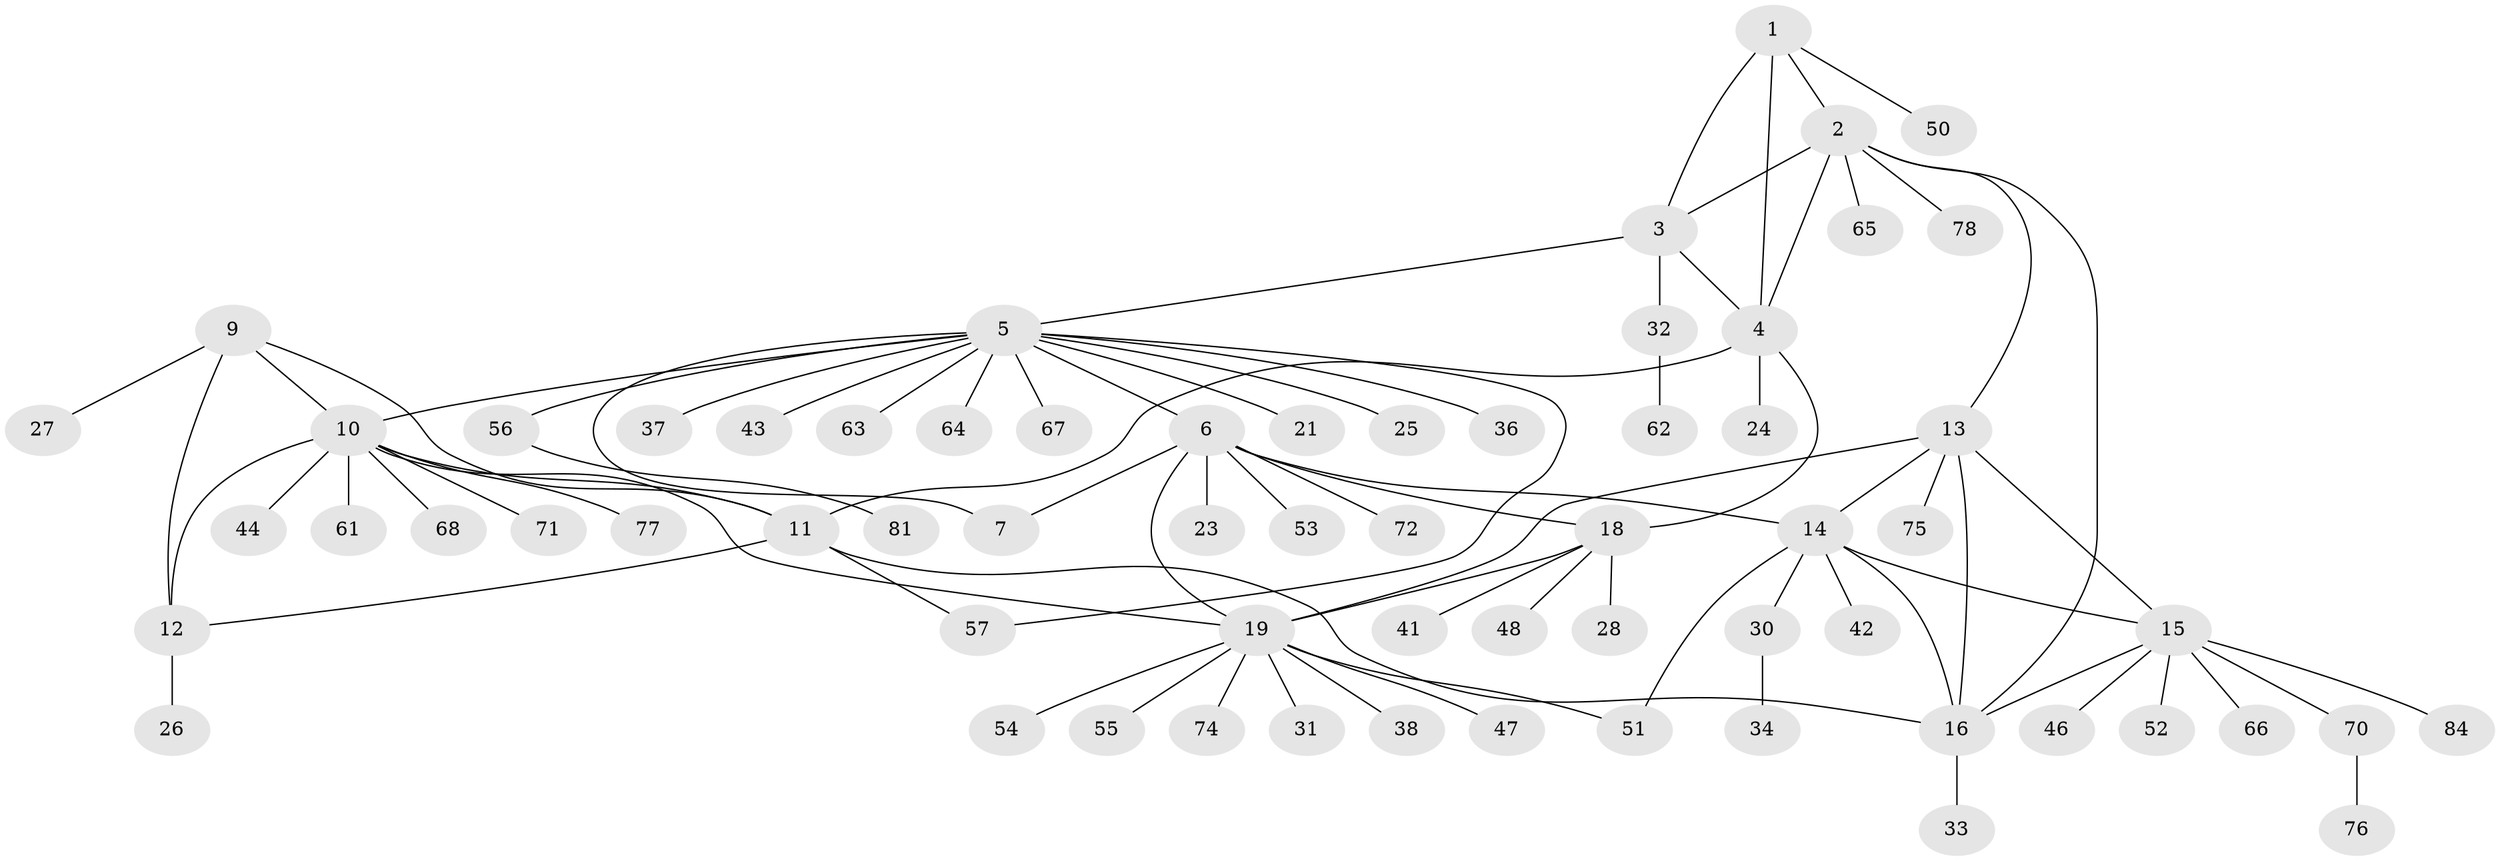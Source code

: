 // Generated by graph-tools (version 1.1) at 2025/52/02/27/25 19:52:19]
// undirected, 65 vertices, 84 edges
graph export_dot {
graph [start="1"]
  node [color=gray90,style=filled];
  1 [super="+39"];
  2 [super="+59"];
  3;
  4 [super="+35"];
  5 [super="+8"];
  6 [super="+17"];
  7;
  9 [super="+79"];
  10 [super="+22"];
  11 [super="+73"];
  12 [super="+85"];
  13 [super="+45"];
  14 [super="+83"];
  15;
  16 [super="+60"];
  18 [super="+40"];
  19 [super="+20"];
  21;
  23;
  24;
  25;
  26;
  27 [super="+80"];
  28 [super="+29"];
  30;
  31;
  32 [super="+86"];
  33;
  34;
  36;
  37;
  38 [super="+49"];
  41;
  42;
  43;
  44;
  46;
  47;
  48;
  50;
  51;
  52;
  53;
  54;
  55 [super="+69"];
  56 [super="+58"];
  57;
  61;
  62;
  63;
  64;
  65;
  66;
  67;
  68;
  70 [super="+82"];
  71;
  72;
  74;
  75;
  76;
  77;
  78;
  81;
  84;
  1 -- 2;
  1 -- 3;
  1 -- 4;
  1 -- 50;
  2 -- 3;
  2 -- 4;
  2 -- 13;
  2 -- 65;
  2 -- 78;
  2 -- 16;
  3 -- 4;
  3 -- 32;
  3 -- 5;
  4 -- 11;
  4 -- 18;
  4 -- 24;
  5 -- 6 [weight=2];
  5 -- 7 [weight=2];
  5 -- 10;
  5 -- 25;
  5 -- 36;
  5 -- 37;
  5 -- 43;
  5 -- 56;
  5 -- 57;
  5 -- 63;
  5 -- 64;
  5 -- 67;
  5 -- 21;
  6 -- 7;
  6 -- 14;
  6 -- 53;
  6 -- 72;
  6 -- 18;
  6 -- 19 [weight=2];
  6 -- 23;
  9 -- 10;
  9 -- 11;
  9 -- 12;
  9 -- 27;
  10 -- 11;
  10 -- 12;
  10 -- 19;
  10 -- 61;
  10 -- 68;
  10 -- 71;
  10 -- 77;
  10 -- 44;
  11 -- 12;
  11 -- 16;
  11 -- 57;
  12 -- 26;
  13 -- 14;
  13 -- 15;
  13 -- 16;
  13 -- 19;
  13 -- 75;
  14 -- 15;
  14 -- 16;
  14 -- 30;
  14 -- 42;
  14 -- 51;
  15 -- 16;
  15 -- 46;
  15 -- 52;
  15 -- 66;
  15 -- 70;
  15 -- 84;
  16 -- 33;
  18 -- 19 [weight=2];
  18 -- 28;
  18 -- 41;
  18 -- 48;
  19 -- 31;
  19 -- 51;
  19 -- 55;
  19 -- 54;
  19 -- 38;
  19 -- 74;
  19 -- 47;
  30 -- 34;
  32 -- 62;
  56 -- 81;
  70 -- 76;
}
